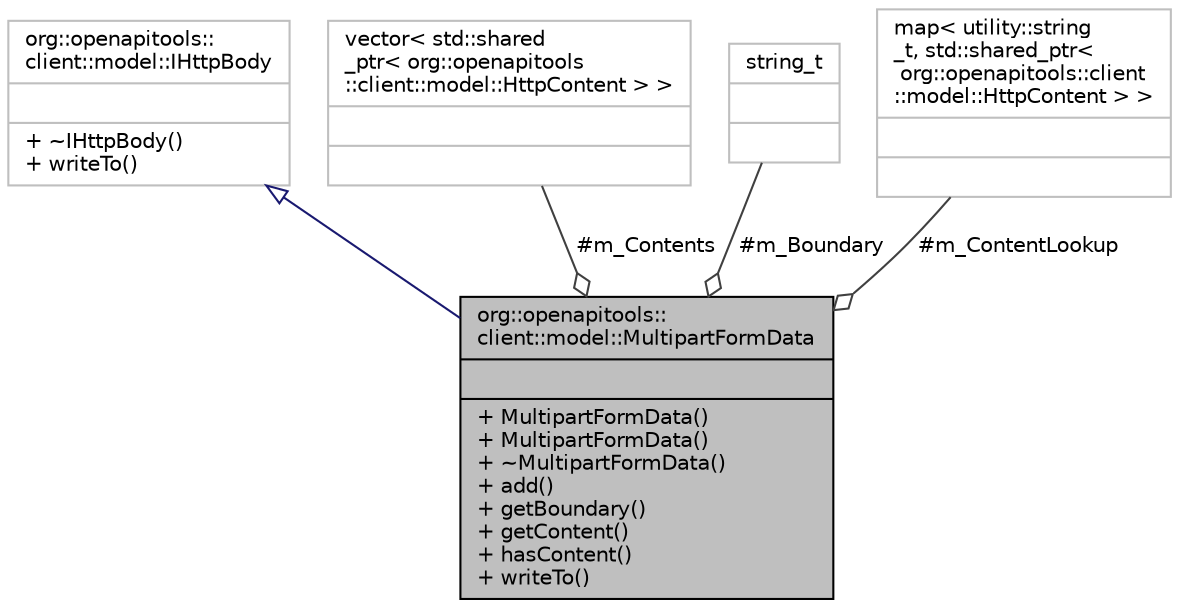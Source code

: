 digraph "org::openapitools::client::model::MultipartFormData"
{
 // INTERACTIVE_SVG=YES
 // LATEX_PDF_SIZE
  bgcolor="transparent";
  edge [fontname="Helvetica",fontsize="10",labelfontname="Helvetica",labelfontsize="10"];
  node [fontname="Helvetica",fontsize="10",shape=record];
  Node1 [label="{org::openapitools::\lclient::model::MultipartFormData\n||+ MultipartFormData()\l+ MultipartFormData()\l+ ~MultipartFormData()\l+ add()\l+ getBoundary()\l+ getContent()\l+ hasContent()\l+ writeTo()\l}",height=0.2,width=0.4,color="black", fillcolor="grey75", style="filled", fontcolor="black",tooltip=" "];
  Node2 -> Node1 [dir="back",color="midnightblue",fontsize="10",style="solid",arrowtail="onormal",fontname="Helvetica"];
  Node2 [label="{org::openapitools::\lclient::model::IHttpBody\n||+ ~IHttpBody()\l+ writeTo()\l}",height=0.2,width=0.4,color="grey75",URL="$classorg_1_1openapitools_1_1client_1_1model_1_1_i_http_body.html",tooltip=" "];
  Node3 -> Node1 [color="grey25",fontsize="10",style="solid",label=" #m_Contents" ,arrowhead="odiamond",fontname="Helvetica"];
  Node3 [label="{vector\< std::shared\l_ptr\< org::openapitools\l::client::model::HttpContent \> \>\n||}",height=0.2,width=0.4,color="grey75",tooltip=" "];
  Node4 -> Node1 [color="grey25",fontsize="10",style="solid",label=" #m_Boundary" ,arrowhead="odiamond",fontname="Helvetica"];
  Node4 [label="{string_t\n||}",height=0.2,width=0.4,color="grey75",tooltip=" "];
  Node5 -> Node1 [color="grey25",fontsize="10",style="solid",label=" #m_ContentLookup" ,arrowhead="odiamond",fontname="Helvetica"];
  Node5 [label="{map\< utility::string\l_t, std::shared_ptr\<\l org::openapitools::client\l::model::HttpContent \> \>\n||}",height=0.2,width=0.4,color="grey75",tooltip=" "];
}

